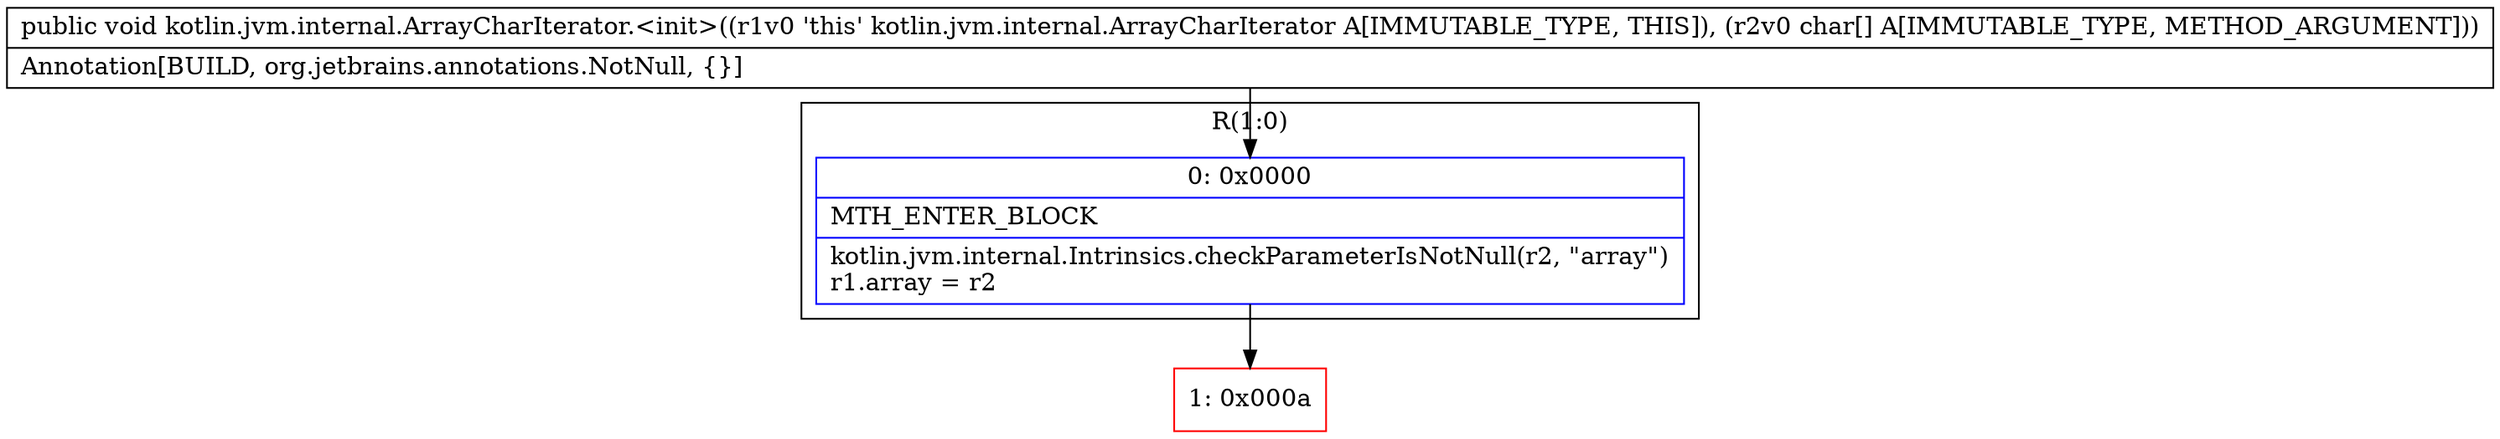 digraph "CFG forkotlin.jvm.internal.ArrayCharIterator.\<init\>([C)V" {
subgraph cluster_Region_1647180272 {
label = "R(1:0)";
node [shape=record,color=blue];
Node_0 [shape=record,label="{0\:\ 0x0000|MTH_ENTER_BLOCK\l|kotlin.jvm.internal.Intrinsics.checkParameterIsNotNull(r2, \"array\")\lr1.array = r2\l}"];
}
Node_1 [shape=record,color=red,label="{1\:\ 0x000a}"];
MethodNode[shape=record,label="{public void kotlin.jvm.internal.ArrayCharIterator.\<init\>((r1v0 'this' kotlin.jvm.internal.ArrayCharIterator A[IMMUTABLE_TYPE, THIS]), (r2v0 char[] A[IMMUTABLE_TYPE, METHOD_ARGUMENT]))  | Annotation[BUILD, org.jetbrains.annotations.NotNull, \{\}]\l}"];
MethodNode -> Node_0;
Node_0 -> Node_1;
}

